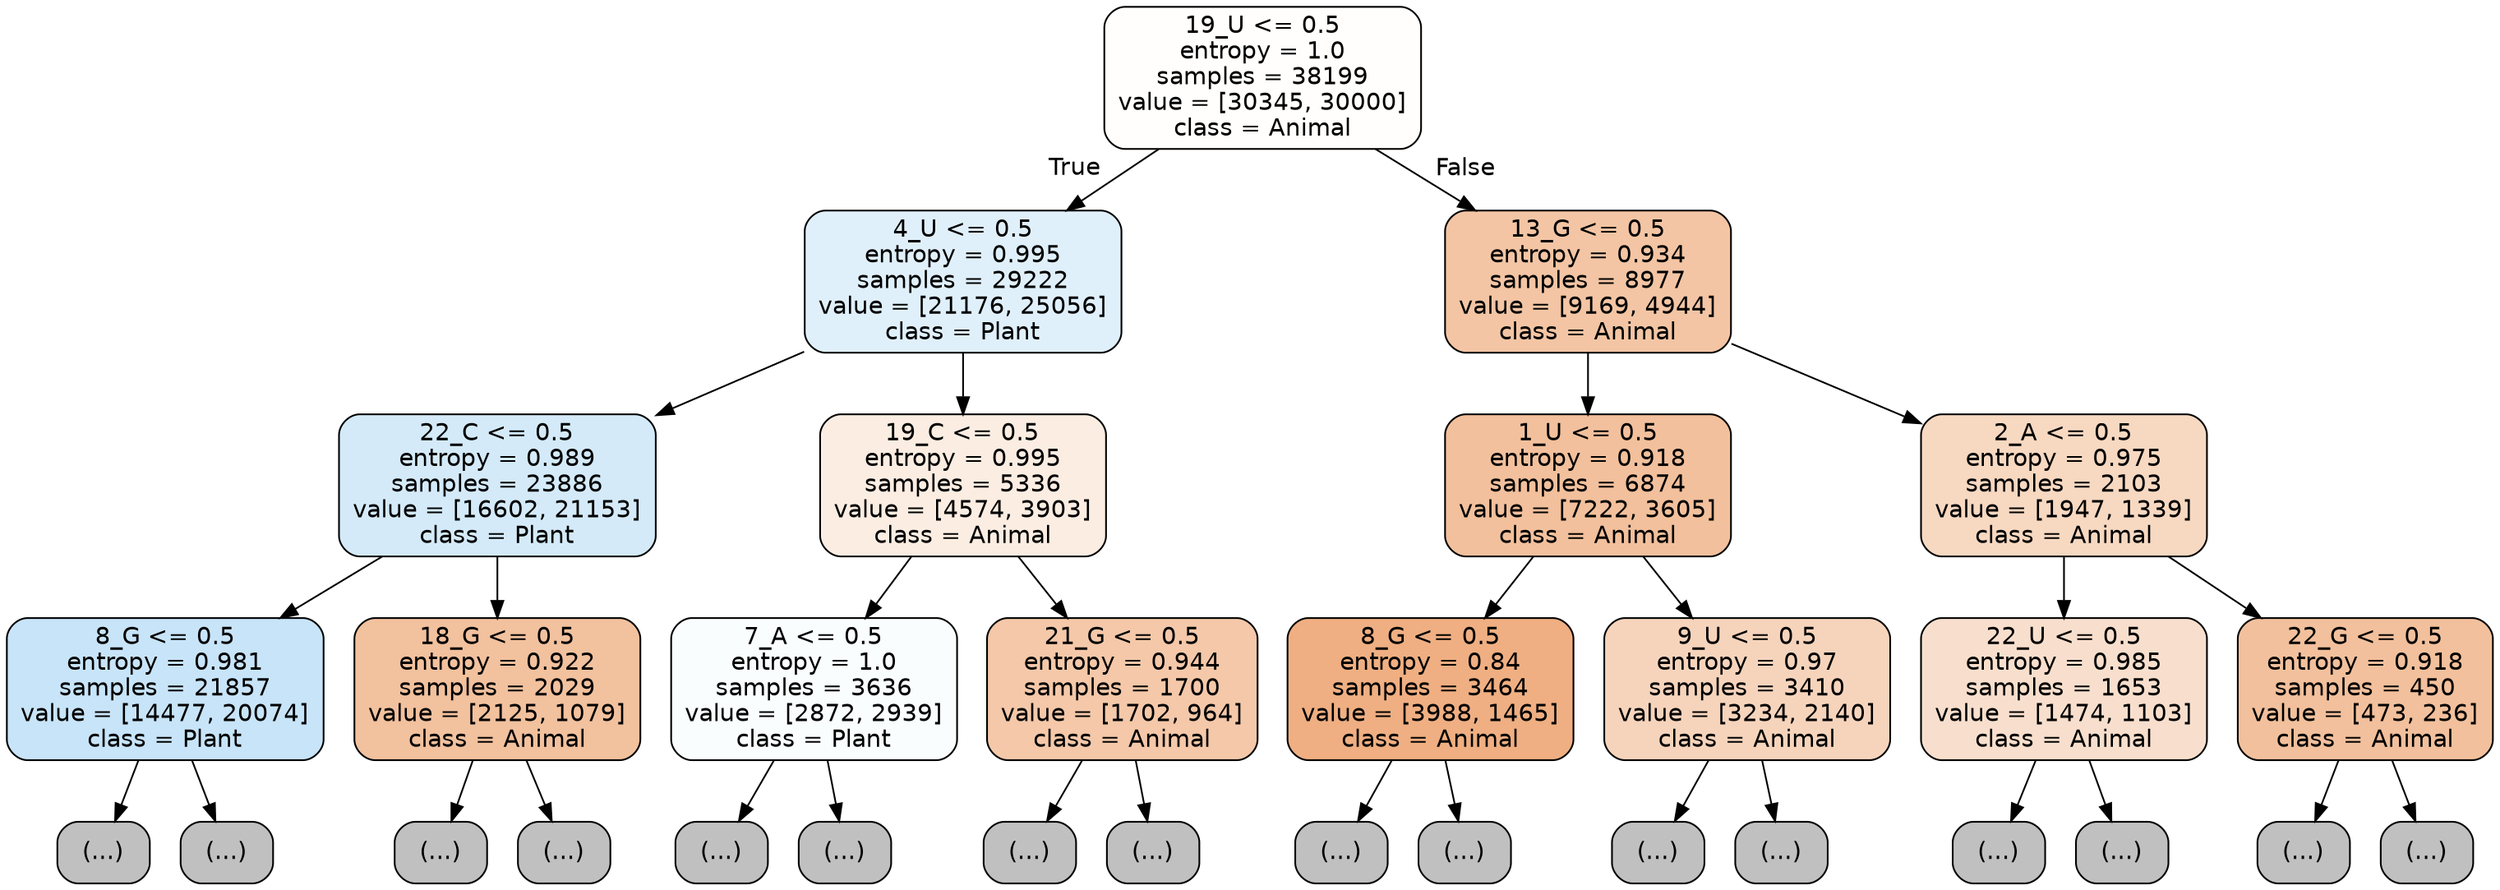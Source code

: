 digraph Tree {
node [shape=box, style="filled, rounded", color="black", fontname="helvetica"] ;
edge [fontname="helvetica"] ;
0 [label="19_U <= 0.5\nentropy = 1.0\nsamples = 38199\nvalue = [30345, 30000]\nclass = Animal", fillcolor="#fffefd"] ;
1 [label="4_U <= 0.5\nentropy = 0.995\nsamples = 29222\nvalue = [21176, 25056]\nclass = Plant", fillcolor="#e0f0fb"] ;
0 -> 1 [labeldistance=2.5, labelangle=45, headlabel="True"] ;
2 [label="22_C <= 0.5\nentropy = 0.989\nsamples = 23886\nvalue = [16602, 21153]\nclass = Plant", fillcolor="#d4eaf9"] ;
1 -> 2 ;
3 [label="8_G <= 0.5\nentropy = 0.981\nsamples = 21857\nvalue = [14477, 20074]\nclass = Plant", fillcolor="#c8e4f8"] ;
2 -> 3 ;
4 [label="(...)", fillcolor="#C0C0C0"] ;
3 -> 4 ;
6463 [label="(...)", fillcolor="#C0C0C0"] ;
3 -> 6463 ;
8786 [label="18_G <= 0.5\nentropy = 0.922\nsamples = 2029\nvalue = [2125, 1079]\nclass = Animal", fillcolor="#f2c19e"] ;
2 -> 8786 ;
8787 [label="(...)", fillcolor="#C0C0C0"] ;
8786 -> 8787 ;
9494 [label="(...)", fillcolor="#C0C0C0"] ;
8786 -> 9494 ;
9843 [label="19_C <= 0.5\nentropy = 0.995\nsamples = 5336\nvalue = [4574, 3903]\nclass = Animal", fillcolor="#fbede2"] ;
1 -> 9843 ;
9844 [label="7_A <= 0.5\nentropy = 1.0\nsamples = 3636\nvalue = [2872, 2939]\nclass = Plant", fillcolor="#fafdfe"] ;
9843 -> 9844 ;
9845 [label="(...)", fillcolor="#C0C0C0"] ;
9844 -> 9845 ;
11098 [label="(...)", fillcolor="#C0C0C0"] ;
9844 -> 11098 ;
11675 [label="21_G <= 0.5\nentropy = 0.944\nsamples = 1700\nvalue = [1702, 964]\nclass = Animal", fillcolor="#f4c8a9"] ;
9843 -> 11675 ;
11676 [label="(...)", fillcolor="#C0C0C0"] ;
11675 -> 11676 ;
12377 [label="(...)", fillcolor="#C0C0C0"] ;
11675 -> 12377 ;
12580 [label="13_G <= 0.5\nentropy = 0.934\nsamples = 8977\nvalue = [9169, 4944]\nclass = Animal", fillcolor="#f3c5a4"] ;
0 -> 12580 [labeldistance=2.5, labelangle=-45, headlabel="False"] ;
12581 [label="1_U <= 0.5\nentropy = 0.918\nsamples = 6874\nvalue = [7222, 3605]\nclass = Animal", fillcolor="#f2c09c"] ;
12580 -> 12581 ;
12582 [label="8_G <= 0.5\nentropy = 0.84\nsamples = 3464\nvalue = [3988, 1465]\nclass = Animal", fillcolor="#efaf82"] ;
12581 -> 12582 ;
12583 [label="(...)", fillcolor="#C0C0C0"] ;
12582 -> 12583 ;
13912 [label="(...)", fillcolor="#C0C0C0"] ;
12582 -> 13912 ;
14353 [label="9_U <= 0.5\nentropy = 0.97\nsamples = 3410\nvalue = [3234, 2140]\nclass = Animal", fillcolor="#f6d4bc"] ;
12581 -> 14353 ;
14354 [label="(...)", fillcolor="#C0C0C0"] ;
14353 -> 14354 ;
15489 [label="(...)", fillcolor="#C0C0C0"] ;
14353 -> 15489 ;
15896 [label="2_A <= 0.5\nentropy = 0.975\nsamples = 2103\nvalue = [1947, 1339]\nclass = Animal", fillcolor="#f7d8c1"] ;
12580 -> 15896 ;
15897 [label="22_U <= 0.5\nentropy = 0.985\nsamples = 1653\nvalue = [1474, 1103]\nclass = Animal", fillcolor="#f8dfcd"] ;
15896 -> 15897 ;
15898 [label="(...)", fillcolor="#C0C0C0"] ;
15897 -> 15898 ;
16601 [label="(...)", fillcolor="#C0C0C0"] ;
15897 -> 16601 ;
16704 [label="22_G <= 0.5\nentropy = 0.918\nsamples = 450\nvalue = [473, 236]\nclass = Animal", fillcolor="#f2c09c"] ;
15896 -> 16704 ;
16705 [label="(...)", fillcolor="#C0C0C0"] ;
16704 -> 16705 ;
16952 [label="(...)", fillcolor="#C0C0C0"] ;
16704 -> 16952 ;
}